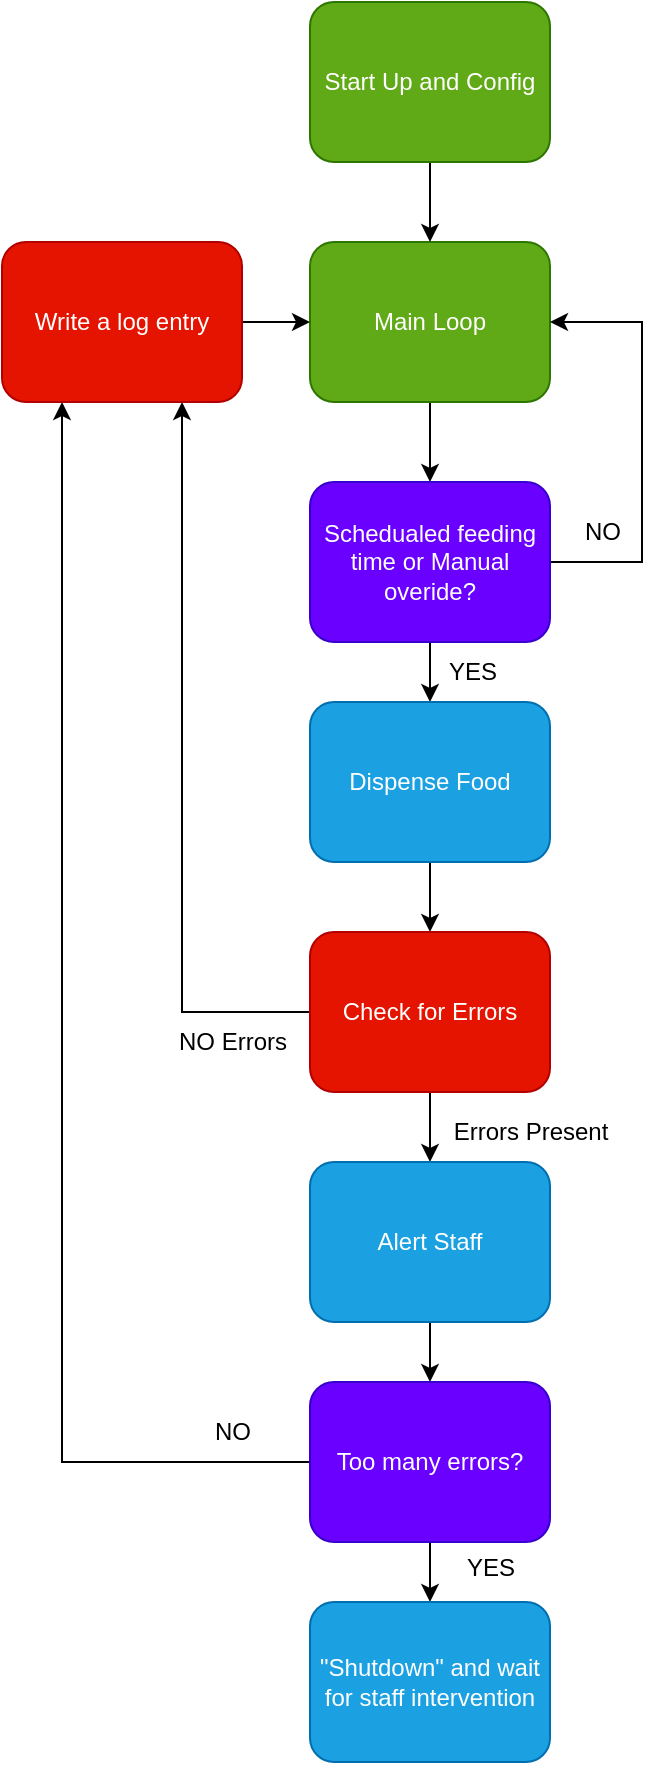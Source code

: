 <mxfile version="28.0.9">
  <diagram name="Page-1" id="oBgj65NJ8FmxDW8-ONBG">
    <mxGraphModel dx="1224" dy="1102" grid="1" gridSize="10" guides="1" tooltips="1" connect="1" arrows="1" fold="1" page="1" pageScale="1" pageWidth="827" pageHeight="1169" math="0" shadow="0">
      <root>
        <mxCell id="0" />
        <mxCell id="1" parent="0" />
        <mxCell id="kWlE4ZonqjL30GbO6Ubc-9" style="edgeStyle=orthogonalEdgeStyle;rounded=0;orthogonalLoop=1;jettySize=auto;html=1;exitX=0.5;exitY=1;exitDx=0;exitDy=0;entryX=0.5;entryY=0;entryDx=0;entryDy=0;" parent="1" source="kWlE4ZonqjL30GbO6Ubc-2" target="kWlE4ZonqjL30GbO6Ubc-4" edge="1">
          <mxGeometry relative="1" as="geometry" />
        </mxCell>
        <mxCell id="kWlE4ZonqjL30GbO6Ubc-2" value="Main Loop" style="shape=label;double=1;rounded=1;whiteSpace=wrap;html=1;fillColor=#60a917;fontColor=#ffffff;strokeColor=#2D7600;" parent="1" vertex="1">
          <mxGeometry x="354" y="200" width="120" height="80" as="geometry" />
        </mxCell>
        <mxCell id="kWlE4ZonqjL30GbO6Ubc-5" style="edgeStyle=orthogonalEdgeStyle;rounded=0;orthogonalLoop=1;jettySize=auto;html=1;exitX=1;exitY=0.5;exitDx=0;exitDy=0;entryX=1;entryY=0.5;entryDx=0;entryDy=0;" parent="1" source="kWlE4ZonqjL30GbO6Ubc-4" target="kWlE4ZonqjL30GbO6Ubc-2" edge="1">
          <mxGeometry relative="1" as="geometry">
            <Array as="points">
              <mxPoint x="520" y="360" />
              <mxPoint x="520" y="240" />
            </Array>
          </mxGeometry>
        </mxCell>
        <mxCell id="kWlE4ZonqjL30GbO6Ubc-8" style="edgeStyle=orthogonalEdgeStyle;rounded=0;orthogonalLoop=1;jettySize=auto;html=1;exitX=0.5;exitY=1;exitDx=0;exitDy=0;" parent="1" source="kWlE4ZonqjL30GbO6Ubc-4" target="kWlE4ZonqjL30GbO6Ubc-7" edge="1">
          <mxGeometry relative="1" as="geometry" />
        </mxCell>
        <mxCell id="kWlE4ZonqjL30GbO6Ubc-4" value="Schedualed feeding time or Manual overide?" style="shape=label;double=1;rounded=1;whiteSpace=wrap;html=1;fillColor=#6a00ff;fontColor=#ffffff;strokeColor=#3700CC;" parent="1" vertex="1">
          <mxGeometry x="354" y="320" width="120" height="80" as="geometry" />
        </mxCell>
        <mxCell id="kWlE4ZonqjL30GbO6Ubc-6" value="NO" style="text;html=1;align=center;verticalAlign=middle;resizable=0;points=[];autosize=1;strokeColor=none;fillColor=none;" parent="1" vertex="1">
          <mxGeometry x="480" y="330" width="40" height="30" as="geometry" />
        </mxCell>
        <mxCell id="kWlE4ZonqjL30GbO6Ubc-18" style="edgeStyle=orthogonalEdgeStyle;rounded=0;orthogonalLoop=1;jettySize=auto;html=1;exitX=0.5;exitY=1;exitDx=0;exitDy=0;entryX=0.5;entryY=0;entryDx=0;entryDy=0;" parent="1" source="kWlE4ZonqjL30GbO6Ubc-7" target="kWlE4ZonqjL30GbO6Ubc-12" edge="1">
          <mxGeometry relative="1" as="geometry" />
        </mxCell>
        <mxCell id="kWlE4ZonqjL30GbO6Ubc-7" value="Dispense Food" style="shape=label;double=1;rounded=1;whiteSpace=wrap;html=1;fillColor=#1ba1e2;fontColor=#ffffff;strokeColor=#006EAF;" parent="1" vertex="1">
          <mxGeometry x="354" y="430" width="120" height="80" as="geometry" />
        </mxCell>
        <mxCell id="kWlE4ZonqjL30GbO6Ubc-24" style="edgeStyle=orthogonalEdgeStyle;rounded=0;orthogonalLoop=1;jettySize=auto;html=1;exitX=0.5;exitY=1;exitDx=0;exitDy=0;entryX=0.5;entryY=0;entryDx=0;entryDy=0;" parent="1" source="kWlE4ZonqjL30GbO6Ubc-12" target="kWlE4ZonqjL30GbO6Ubc-23" edge="1">
          <mxGeometry relative="1" as="geometry" />
        </mxCell>
        <mxCell id="kWlE4ZonqjL30GbO6Ubc-32" style="edgeStyle=orthogonalEdgeStyle;rounded=0;orthogonalLoop=1;jettySize=auto;html=1;exitX=0;exitY=0.5;exitDx=0;exitDy=0;entryX=0.75;entryY=1;entryDx=0;entryDy=0;" parent="1" source="kWlE4ZonqjL30GbO6Ubc-12" target="kWlE4ZonqjL30GbO6Ubc-31" edge="1">
          <mxGeometry relative="1" as="geometry" />
        </mxCell>
        <mxCell id="kWlE4ZonqjL30GbO6Ubc-12" value="Check for Errors" style="shape=label;double=1;rounded=1;whiteSpace=wrap;html=1;fillColor=#e51400;fontColor=#ffffff;strokeColor=#B20000;" parent="1" vertex="1">
          <mxGeometry x="354" y="545" width="120" height="80" as="geometry" />
        </mxCell>
        <mxCell id="kWlE4ZonqjL30GbO6Ubc-20" value="NO Errors" style="text;html=1;align=center;verticalAlign=middle;resizable=0;points=[];autosize=1;strokeColor=none;fillColor=none;" parent="1" vertex="1">
          <mxGeometry x="275" y="585" width="80" height="30" as="geometry" />
        </mxCell>
        <mxCell id="kWlE4ZonqjL30GbO6Ubc-26" style="edgeStyle=orthogonalEdgeStyle;rounded=0;orthogonalLoop=1;jettySize=auto;html=1;exitX=0.5;exitY=1;exitDx=0;exitDy=0;entryX=0.5;entryY=0;entryDx=0;entryDy=0;" parent="1" source="kWlE4ZonqjL30GbO6Ubc-23" target="kWlE4ZonqjL30GbO6Ubc-25" edge="1">
          <mxGeometry relative="1" as="geometry" />
        </mxCell>
        <mxCell id="kWlE4ZonqjL30GbO6Ubc-23" value="Alert Staff" style="shape=label;double=1;rounded=1;whiteSpace=wrap;html=1;fillColor=#1ba1e2;fontColor=#ffffff;strokeColor=#006EAF;" parent="1" vertex="1">
          <mxGeometry x="354" y="660" width="120" height="80" as="geometry" />
        </mxCell>
        <mxCell id="kWlE4ZonqjL30GbO6Ubc-30" style="edgeStyle=orthogonalEdgeStyle;rounded=0;orthogonalLoop=1;jettySize=auto;html=1;exitX=0.5;exitY=1;exitDx=0;exitDy=0;entryX=0.5;entryY=0;entryDx=0;entryDy=0;" parent="1" source="kWlE4ZonqjL30GbO6Ubc-25" target="kWlE4ZonqjL30GbO6Ubc-29" edge="1">
          <mxGeometry relative="1" as="geometry" />
        </mxCell>
        <mxCell id="kWlE4ZonqjL30GbO6Ubc-33" style="edgeStyle=orthogonalEdgeStyle;rounded=0;orthogonalLoop=1;jettySize=auto;html=1;exitX=0;exitY=0.5;exitDx=0;exitDy=0;entryX=0.25;entryY=1;entryDx=0;entryDy=0;" parent="1" source="kWlE4ZonqjL30GbO6Ubc-25" target="kWlE4ZonqjL30GbO6Ubc-31" edge="1">
          <mxGeometry relative="1" as="geometry" />
        </mxCell>
        <mxCell id="kWlE4ZonqjL30GbO6Ubc-25" value="Too many errors?" style="shape=label;double=1;rounded=1;whiteSpace=wrap;html=1;fillColor=#6a00ff;fontColor=#ffffff;strokeColor=#3700CC;" parent="1" vertex="1">
          <mxGeometry x="354" y="770" width="120" height="80" as="geometry" />
        </mxCell>
        <mxCell id="kWlE4ZonqjL30GbO6Ubc-28" value="NO" style="text;html=1;align=center;verticalAlign=middle;resizable=0;points=[];autosize=1;strokeColor=none;fillColor=none;" parent="1" vertex="1">
          <mxGeometry x="295" y="780" width="40" height="30" as="geometry" />
        </mxCell>
        <mxCell id="kWlE4ZonqjL30GbO6Ubc-29" value="&quot;Shutdown&quot; and wait for staff intervention" style="shape=label;double=1;rounded=1;whiteSpace=wrap;html=1;fillColor=#1ba1e2;fontColor=#ffffff;strokeColor=#006EAF;" parent="1" vertex="1">
          <mxGeometry x="354" y="880" width="120" height="80" as="geometry" />
        </mxCell>
        <mxCell id="kWlE4ZonqjL30GbO6Ubc-34" style="edgeStyle=orthogonalEdgeStyle;rounded=0;orthogonalLoop=1;jettySize=auto;html=1;exitX=1;exitY=0.5;exitDx=0;exitDy=0;entryX=0;entryY=0.5;entryDx=0;entryDy=0;" parent="1" source="kWlE4ZonqjL30GbO6Ubc-31" target="kWlE4ZonqjL30GbO6Ubc-2" edge="1">
          <mxGeometry relative="1" as="geometry" />
        </mxCell>
        <mxCell id="kWlE4ZonqjL30GbO6Ubc-31" value="Write a log entry" style="shape=label;double=1;rounded=1;whiteSpace=wrap;html=1;fillColor=#e51400;fontColor=#ffffff;strokeColor=#B20000;" parent="1" vertex="1">
          <mxGeometry x="200" y="200" width="120" height="80" as="geometry" />
        </mxCell>
        <mxCell id="kWlE4ZonqjL30GbO6Ubc-35" value="YES" style="text;html=1;align=center;verticalAlign=middle;resizable=0;points=[];autosize=1;strokeColor=none;fillColor=none;" parent="1" vertex="1">
          <mxGeometry x="410" y="400" width="50" height="30" as="geometry" />
        </mxCell>
        <mxCell id="nDRdrSAUVWPG-2b2WHjd-1" value="Errors Present" style="text;html=1;align=center;verticalAlign=middle;resizable=0;points=[];autosize=1;strokeColor=none;fillColor=none;" parent="1" vertex="1">
          <mxGeometry x="414" y="630" width="100" height="30" as="geometry" />
        </mxCell>
        <mxCell id="nDRdrSAUVWPG-2b2WHjd-2" value="YES&lt;div&gt;&lt;br&gt;&lt;/div&gt;" style="text;html=1;align=center;verticalAlign=middle;resizable=0;points=[];autosize=1;strokeColor=none;fillColor=none;" parent="1" vertex="1">
          <mxGeometry x="419" y="850" width="50" height="40" as="geometry" />
        </mxCell>
        <mxCell id="Krdc8os9g0dGwnG3XNIB-2" style="edgeStyle=orthogonalEdgeStyle;rounded=0;orthogonalLoop=1;jettySize=auto;html=1;exitX=0.5;exitY=1;exitDx=0;exitDy=0;entryX=0.5;entryY=0;entryDx=0;entryDy=0;" edge="1" parent="1" source="Krdc8os9g0dGwnG3XNIB-1" target="kWlE4ZonqjL30GbO6Ubc-2">
          <mxGeometry relative="1" as="geometry" />
        </mxCell>
        <mxCell id="Krdc8os9g0dGwnG3XNIB-1" value="Start Up and Config" style="shape=label;double=1;rounded=1;whiteSpace=wrap;html=1;fillColor=#60a917;fontColor=#ffffff;strokeColor=#2D7600;" vertex="1" parent="1">
          <mxGeometry x="354" y="80" width="120" height="80" as="geometry" />
        </mxCell>
      </root>
    </mxGraphModel>
  </diagram>
</mxfile>
